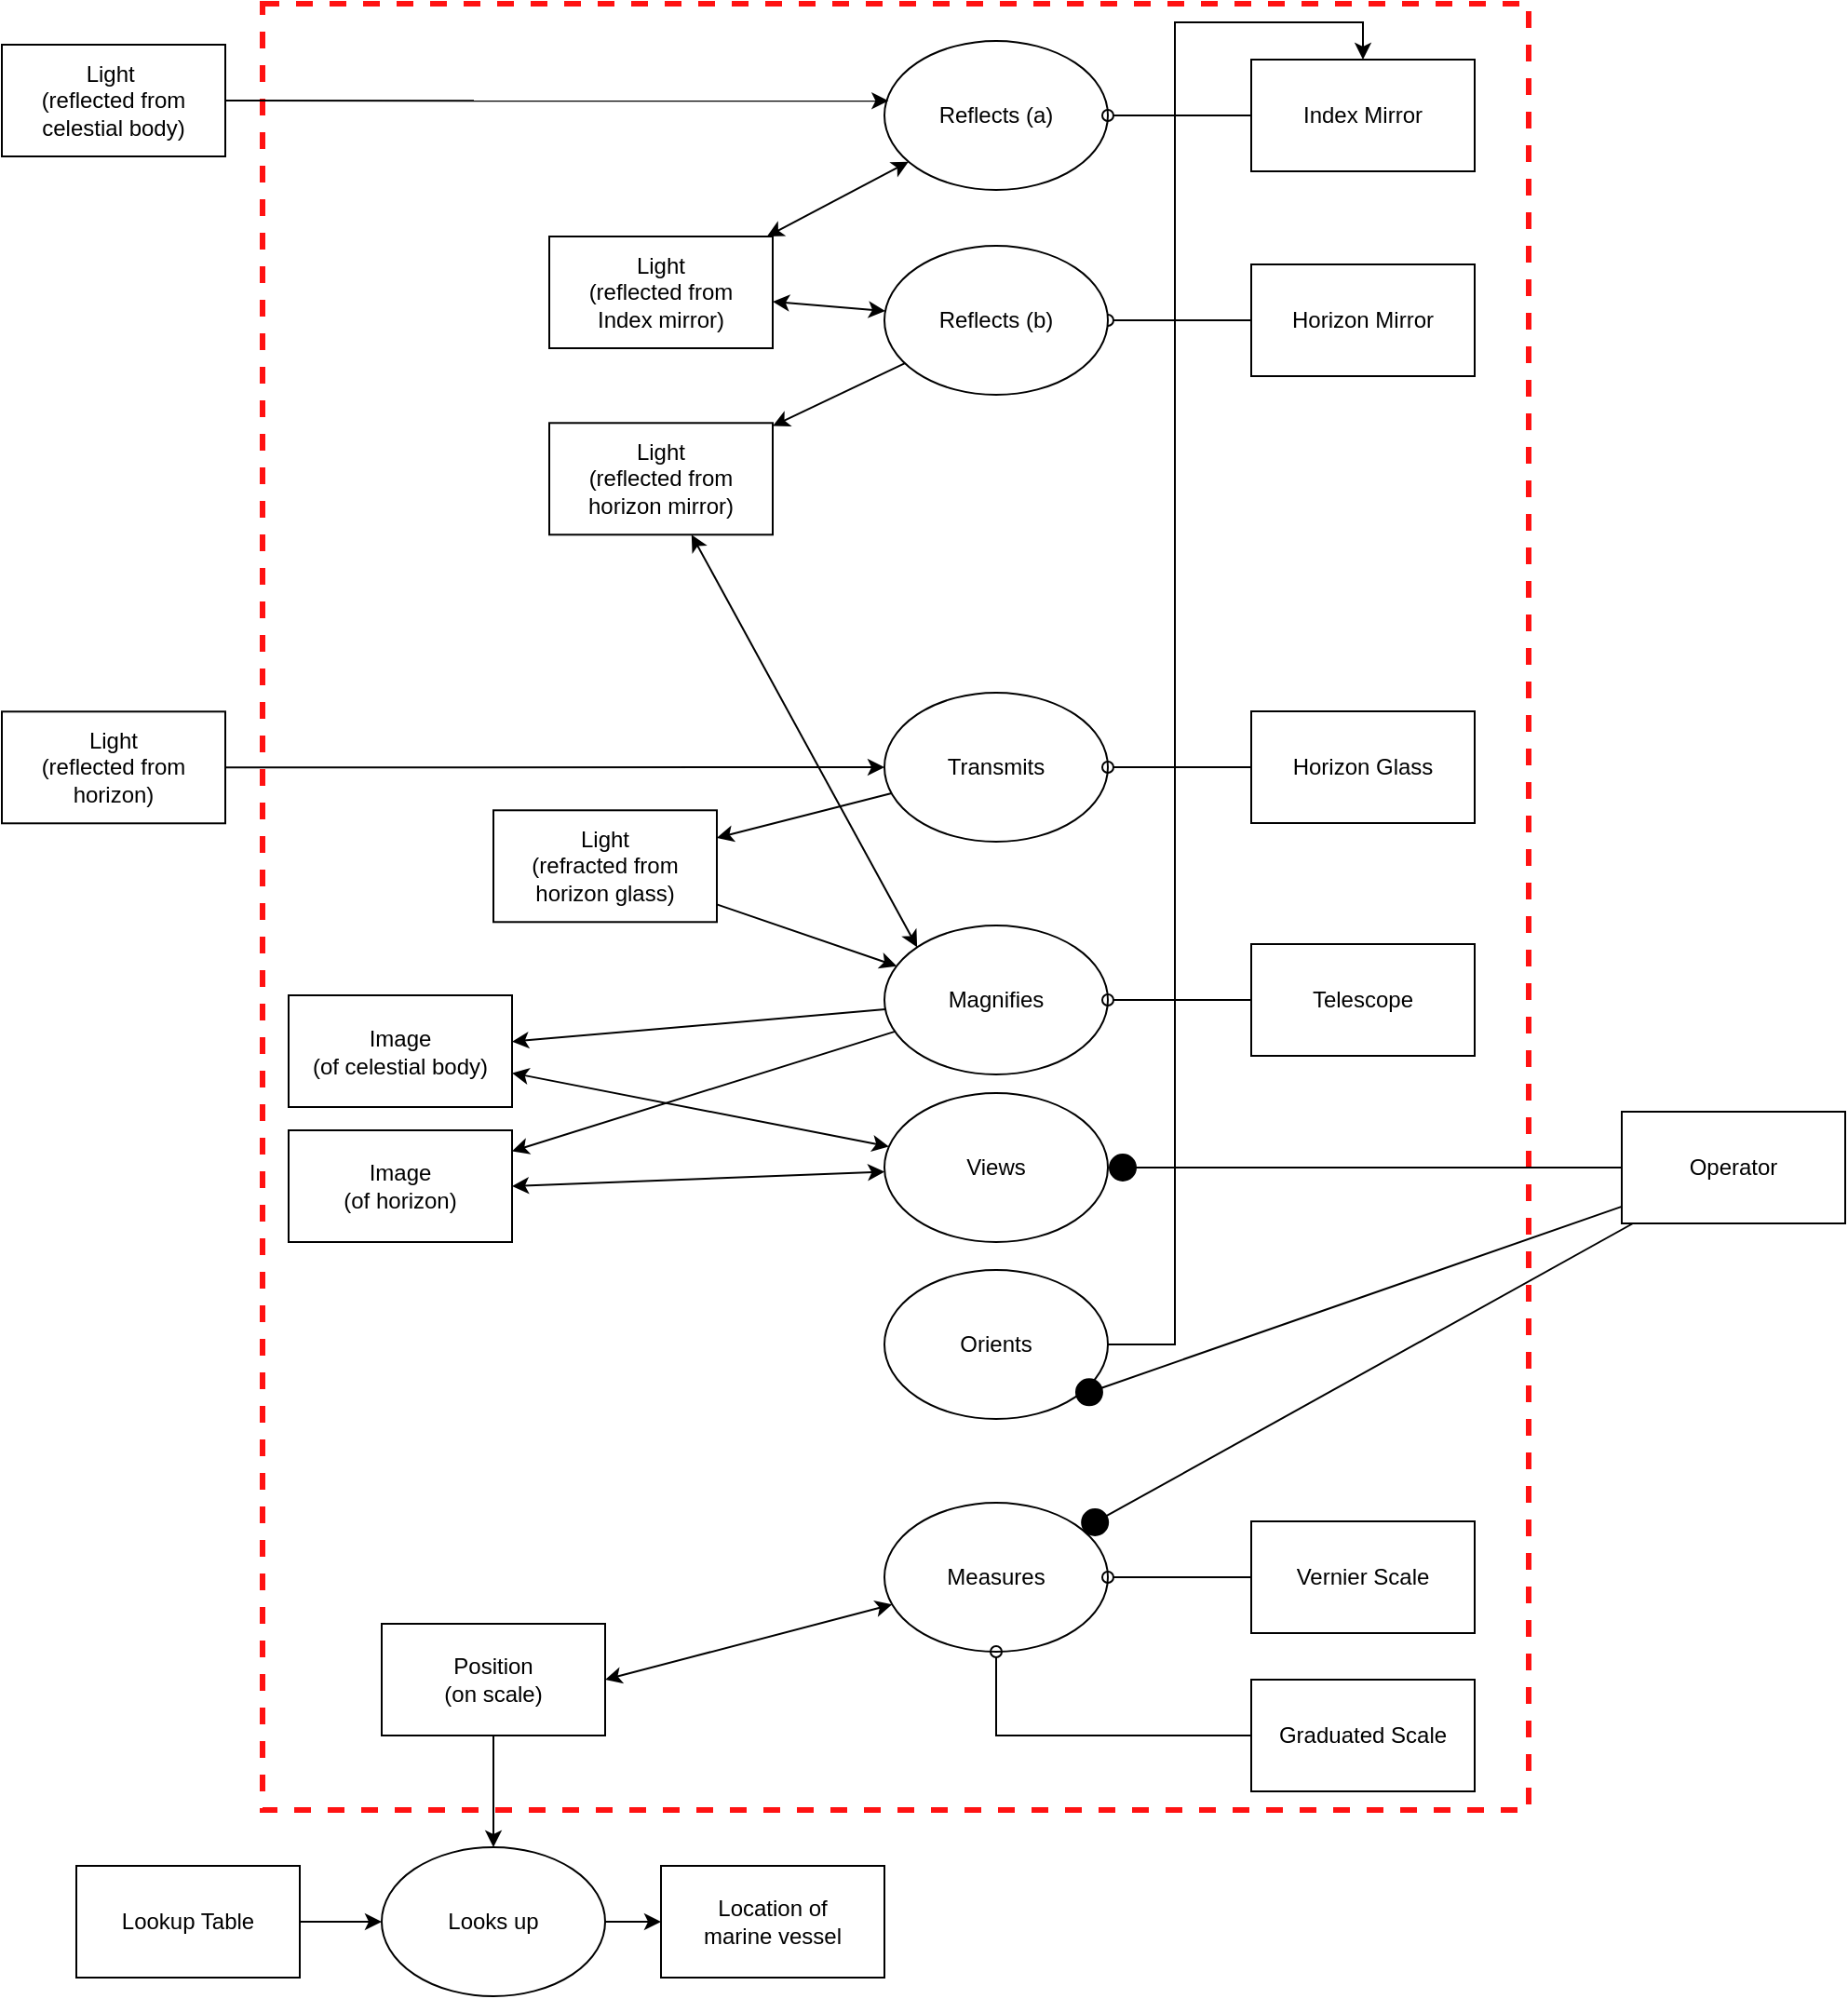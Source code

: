 <mxfile version="12.0.0" type="github" pages="2"><diagram id="smgWn6rmeeflWZx0QHF_" name="Page-1"><mxGraphModel dx="4228" dy="2012" grid="1" gridSize="10" guides="1" tooltips="1" connect="1" arrows="1" fold="1" page="1" pageScale="1" pageWidth="850" pageHeight="1100" math="0" shadow="0"><root><mxCell id="0"/><mxCell id="1" parent="0"/><mxCell id="8wjV7H1LbsSLEWSnKGji-1" value="" style="rounded=0;whiteSpace=wrap;html=1;fillColor=none;dashed=1;strokeColor=#FF1212;strokeWidth=3;" vertex="1" parent="1"><mxGeometry x="-2401" y="-1080" width="680" height="970" as="geometry"/></mxCell><mxCell id="8wjV7H1LbsSLEWSnKGji-6" value="Index Mirror" style="rounded=0;whiteSpace=wrap;html=1;" vertex="1" parent="1"><mxGeometry x="-1870" y="-1050" width="120" height="60" as="geometry"/></mxCell><mxCell id="hwcGrxxpuvptgod39aew-1" style="rounded=0;orthogonalLoop=1;jettySize=auto;html=1;startArrow=none;startFill=0;endArrow=circle;endFill=1;" edge="1" parent="1" source="8wjV7H1LbsSLEWSnKGji-7" target="8wjV7H1LbsSLEWSnKGji-27"><mxGeometry relative="1" as="geometry"/></mxCell><mxCell id="8wjV7H1LbsSLEWSnKGji-7" value="Operator" style="rounded=0;whiteSpace=wrap;html=1;" vertex="1" parent="1"><mxGeometry x="-1671" y="-485" width="120" height="60" as="geometry"/></mxCell><mxCell id="8wjV7H1LbsSLEWSnKGji-8" value="Horizon Mirror" style="rounded=0;whiteSpace=wrap;html=1;" vertex="1" parent="1"><mxGeometry x="-1870" y="-940" width="120" height="60" as="geometry"/></mxCell><mxCell id="8wjV7H1LbsSLEWSnKGji-10" value="Horizon Glass" style="rounded=0;whiteSpace=wrap;html=1;" vertex="1" parent="1"><mxGeometry x="-1870" y="-700" width="120" height="60" as="geometry"/></mxCell><mxCell id="8wjV7H1LbsSLEWSnKGji-13" value="Telescope" style="rounded=0;whiteSpace=wrap;html=1;" vertex="1" parent="1"><mxGeometry x="-1870" y="-575" width="120" height="60" as="geometry"/></mxCell><mxCell id="8wjV7H1LbsSLEWSnKGji-15" value="Graduated Scale" style="rounded=0;whiteSpace=wrap;html=1;" vertex="1" parent="1"><mxGeometry x="-1870" y="-180" width="120" height="60" as="geometry"/></mxCell><mxCell id="8wjV7H1LbsSLEWSnKGji-16" value="Vernier Scale" style="rounded=0;whiteSpace=wrap;html=1;" vertex="1" parent="1"><mxGeometry x="-1870" y="-265" width="120" height="60" as="geometry"/></mxCell><mxCell id="8wjV7H1LbsSLEWSnKGji-17" style="edgeStyle=none;rounded=0;orthogonalLoop=1;jettySize=auto;html=1;startArrow=classic;startFill=1;endArrow=classic;endFill=1;" edge="1" parent="1" source="8wjV7H1LbsSLEWSnKGji-18" target="8wjV7H1LbsSLEWSnKGji-38"><mxGeometry relative="1" as="geometry"/></mxCell><mxCell id="8wjV7H1LbsSLEWSnKGji-18" value="Reflects (a)" style="ellipse;whiteSpace=wrap;html=1;" vertex="1" parent="1"><mxGeometry x="-2067" y="-1060" width="120" height="80" as="geometry"/></mxCell><mxCell id="8wjV7H1LbsSLEWSnKGji-19" style="edgeStyle=orthogonalEdgeStyle;rounded=0;orthogonalLoop=1;jettySize=auto;html=1;startArrow=none;startFill=0;endArrow=classic;endFill=1;entryX=0.5;entryY=0;entryDx=0;entryDy=0;" edge="1" parent="1" source="hwcGrxxpuvptgod39aew-2" target="8wjV7H1LbsSLEWSnKGji-6"><mxGeometry relative="1" as="geometry"><mxPoint x="-2127" y="-405.0" as="targetPoint"/><Array as="points"><mxPoint x="-1911" y="-360"/><mxPoint x="-1911" y="-1070"/><mxPoint x="-1810" y="-1070"/></Array></mxGeometry></mxCell><mxCell id="8wjV7H1LbsSLEWSnKGji-20" value="Views" style="ellipse;whiteSpace=wrap;html=1;" vertex="1" parent="1"><mxGeometry x="-2067" y="-495" width="120" height="80" as="geometry"/></mxCell><mxCell id="8wjV7H1LbsSLEWSnKGji-21" style="edgeStyle=none;rounded=0;orthogonalLoop=1;jettySize=auto;html=1;startArrow=none;startFill=0;endArrow=classic;endFill=1;" edge="1" parent="1" source="8wjV7H1LbsSLEWSnKGji-22" target="8wjV7H1LbsSLEWSnKGji-42"><mxGeometry relative="1" as="geometry"/></mxCell><mxCell id="8wjV7H1LbsSLEWSnKGji-22" value="Transmits" style="ellipse;whiteSpace=wrap;html=1;" vertex="1" parent="1"><mxGeometry x="-2067" y="-710" width="120" height="80" as="geometry"/></mxCell><mxCell id="8wjV7H1LbsSLEWSnKGji-23" style="edgeStyle=none;rounded=0;orthogonalLoop=1;jettySize=auto;html=1;startArrow=none;startFill=0;endArrow=classic;endFill=1;" edge="1" parent="1" source="8wjV7H1LbsSLEWSnKGji-25" target="8wjV7H1LbsSLEWSnKGji-56"><mxGeometry relative="1" as="geometry"/></mxCell><mxCell id="8wjV7H1LbsSLEWSnKGji-24" style="edgeStyle=none;rounded=0;orthogonalLoop=1;jettySize=auto;html=1;startArrow=none;startFill=0;endArrow=classic;endFill=1;" edge="1" parent="1" source="8wjV7H1LbsSLEWSnKGji-25" target="8wjV7H1LbsSLEWSnKGji-58"><mxGeometry relative="1" as="geometry"/></mxCell><mxCell id="8wjV7H1LbsSLEWSnKGji-25" value="Magnifies" style="ellipse;whiteSpace=wrap;html=1;" vertex="1" parent="1"><mxGeometry x="-2067" y="-585" width="120" height="80" as="geometry"/></mxCell><mxCell id="8wjV7H1LbsSLEWSnKGji-26" style="edgeStyle=none;rounded=0;orthogonalLoop=1;jettySize=auto;html=1;entryX=1;entryY=0.5;entryDx=0;entryDy=0;startArrow=classic;startFill=1;endArrow=classic;endFill=1;" edge="1" parent="1" source="8wjV7H1LbsSLEWSnKGji-27" target="8wjV7H1LbsSLEWSnKGji-52"><mxGeometry relative="1" as="geometry"/></mxCell><mxCell id="8wjV7H1LbsSLEWSnKGji-27" value="Measures" style="ellipse;whiteSpace=wrap;html=1;" vertex="1" parent="1"><mxGeometry x="-2067" y="-275" width="120" height="80" as="geometry"/></mxCell><mxCell id="8wjV7H1LbsSLEWSnKGji-28" style="edgeStyle=orthogonalEdgeStyle;rounded=0;orthogonalLoop=1;jettySize=auto;html=1;endArrow=oval;endFill=0;startArrow=none;startFill=0;" edge="1" parent="1" source="8wjV7H1LbsSLEWSnKGji-6" target="8wjV7H1LbsSLEWSnKGji-18"><mxGeometry relative="1" as="geometry"/></mxCell><mxCell id="8wjV7H1LbsSLEWSnKGji-29" style="edgeStyle=orthogonalEdgeStyle;rounded=0;orthogonalLoop=1;jettySize=auto;html=1;startArrow=none;startFill=0;endArrow=circle;endFill=1;" edge="1" parent="1" source="8wjV7H1LbsSLEWSnKGji-7" target="8wjV7H1LbsSLEWSnKGji-20"><mxGeometry relative="1" as="geometry"><Array as="points"><mxPoint x="-1771" y="-455"/><mxPoint x="-1771" y="-455"/></Array></mxGeometry></mxCell><mxCell id="8wjV7H1LbsSLEWSnKGji-30" style="edgeStyle=orthogonalEdgeStyle;rounded=0;orthogonalLoop=1;jettySize=auto;html=1;startArrow=none;startFill=0;endArrow=oval;endFill=0;" edge="1" parent="1" source="8wjV7H1LbsSLEWSnKGji-8" target="8wjV7H1LbsSLEWSnKGji-46"><mxGeometry relative="1" as="geometry"/></mxCell><mxCell id="8wjV7H1LbsSLEWSnKGji-31" style="edgeStyle=orthogonalEdgeStyle;rounded=0;orthogonalLoop=1;jettySize=auto;html=1;startArrow=none;startFill=0;endArrow=oval;endFill=0;" edge="1" parent="1" source="8wjV7H1LbsSLEWSnKGji-10" target="8wjV7H1LbsSLEWSnKGji-22"><mxGeometry relative="1" as="geometry"/></mxCell><mxCell id="8wjV7H1LbsSLEWSnKGji-32" style="edgeStyle=orthogonalEdgeStyle;rounded=0;orthogonalLoop=1;jettySize=auto;html=1;startArrow=none;startFill=0;endArrow=oval;endFill=0;" edge="1" parent="1" source="8wjV7H1LbsSLEWSnKGji-13" target="8wjV7H1LbsSLEWSnKGji-25"><mxGeometry relative="1" as="geometry"/></mxCell><mxCell id="8wjV7H1LbsSLEWSnKGji-33" style="edgeStyle=orthogonalEdgeStyle;rounded=0;orthogonalLoop=1;jettySize=auto;html=1;startArrow=none;startFill=0;endArrow=oval;endFill=0;" edge="1" parent="1" source="8wjV7H1LbsSLEWSnKGji-15" target="8wjV7H1LbsSLEWSnKGji-27"><mxGeometry relative="1" as="geometry"/></mxCell><mxCell id="8wjV7H1LbsSLEWSnKGji-34" style="edgeStyle=orthogonalEdgeStyle;rounded=0;orthogonalLoop=1;jettySize=auto;html=1;startArrow=none;startFill=0;endArrow=oval;endFill=0;" edge="1" parent="1" source="8wjV7H1LbsSLEWSnKGji-16" target="8wjV7H1LbsSLEWSnKGji-27"><mxGeometry relative="1" as="geometry"/></mxCell><mxCell id="8wjV7H1LbsSLEWSnKGji-35" style="rounded=0;orthogonalLoop=1;jettySize=auto;html=1;entryX=0.018;entryY=0.402;entryDx=0;entryDy=0;entryPerimeter=0;startArrow=none;startFill=0;endArrow=classic;endFill=1;" edge="1" parent="1" source="8wjV7H1LbsSLEWSnKGji-36" target="8wjV7H1LbsSLEWSnKGji-18"><mxGeometry relative="1" as="geometry"/></mxCell><mxCell id="8wjV7H1LbsSLEWSnKGji-36" value="Light&amp;nbsp;&lt;br&gt;(reflected from&lt;br&gt;celestial body)" style="rounded=0;whiteSpace=wrap;html=1;" vertex="1" parent="1"><mxGeometry x="-2541" y="-1058" width="120" height="60" as="geometry"/></mxCell><mxCell id="8wjV7H1LbsSLEWSnKGji-37" style="edgeStyle=none;rounded=0;orthogonalLoop=1;jettySize=auto;html=1;startArrow=classic;startFill=1;endArrow=classic;endFill=1;" edge="1" parent="1" source="8wjV7H1LbsSLEWSnKGji-38" target="8wjV7H1LbsSLEWSnKGji-46"><mxGeometry relative="1" as="geometry"/></mxCell><mxCell id="8wjV7H1LbsSLEWSnKGji-38" value="Light&lt;br&gt;(reflected from &lt;br&gt;Index mirror)" style="rounded=0;whiteSpace=wrap;html=1;" vertex="1" parent="1"><mxGeometry x="-2247" y="-955" width="120" height="60" as="geometry"/></mxCell><mxCell id="8wjV7H1LbsSLEWSnKGji-39" style="edgeStyle=none;rounded=0;orthogonalLoop=1;jettySize=auto;html=1;entryX=0;entryY=0.5;entryDx=0;entryDy=0;startArrow=none;startFill=0;endArrow=classic;endFill=1;" edge="1" parent="1" source="8wjV7H1LbsSLEWSnKGji-40" target="8wjV7H1LbsSLEWSnKGji-22"><mxGeometry relative="1" as="geometry"/></mxCell><mxCell id="8wjV7H1LbsSLEWSnKGji-40" value="Light&lt;br&gt;(reflected from &lt;br&gt;horizon)" style="rounded=0;whiteSpace=wrap;html=1;" vertex="1" parent="1"><mxGeometry x="-2541" y="-699.857" width="120" height="60" as="geometry"/></mxCell><mxCell id="8wjV7H1LbsSLEWSnKGji-41" style="rounded=0;orthogonalLoop=1;jettySize=auto;html=1;startArrow=none;startFill=0;endArrow=classic;endFill=1;" edge="1" parent="1" source="8wjV7H1LbsSLEWSnKGji-42" target="8wjV7H1LbsSLEWSnKGji-25"><mxGeometry relative="1" as="geometry"/></mxCell><mxCell id="8wjV7H1LbsSLEWSnKGji-42" value="Light&lt;br&gt;(refracted from &lt;br&gt;horizon glass)" style="rounded=0;whiteSpace=wrap;html=1;" vertex="1" parent="1"><mxGeometry x="-2277" y="-646.857" width="120" height="60" as="geometry"/></mxCell><mxCell id="8wjV7H1LbsSLEWSnKGji-43" style="edgeStyle=none;rounded=0;orthogonalLoop=1;jettySize=auto;html=1;startArrow=classic;startFill=1;endArrow=classic;endFill=1;entryX=0;entryY=0;entryDx=0;entryDy=0;" edge="1" parent="1" source="8wjV7H1LbsSLEWSnKGji-44" target="8wjV7H1LbsSLEWSnKGji-25"><mxGeometry relative="1" as="geometry"/></mxCell><mxCell id="8wjV7H1LbsSLEWSnKGji-44" value="Light&lt;br&gt;(reflected from &lt;br&gt;horizon mirror)" style="rounded=0;whiteSpace=wrap;html=1;" vertex="1" parent="1"><mxGeometry x="-2247" y="-854.857" width="120" height="60" as="geometry"/></mxCell><mxCell id="8wjV7H1LbsSLEWSnKGji-45" style="edgeStyle=none;rounded=0;orthogonalLoop=1;jettySize=auto;html=1;startArrow=none;startFill=0;endArrow=classic;endFill=1;" edge="1" parent="1" source="8wjV7H1LbsSLEWSnKGji-46" target="8wjV7H1LbsSLEWSnKGji-44"><mxGeometry relative="1" as="geometry"/></mxCell><mxCell id="8wjV7H1LbsSLEWSnKGji-46" value="Reflects (b)" style="ellipse;whiteSpace=wrap;html=1;" vertex="1" parent="1"><mxGeometry x="-2067" y="-950" width="120" height="80" as="geometry"/></mxCell><mxCell id="8wjV7H1LbsSLEWSnKGji-51" style="edgeStyle=none;rounded=0;orthogonalLoop=1;jettySize=auto;html=1;entryX=0.5;entryY=0;entryDx=0;entryDy=0;startArrow=none;startFill=0;endArrow=classic;endFill=1;" edge="1" parent="1" source="8wjV7H1LbsSLEWSnKGji-52" target="8wjV7H1LbsSLEWSnKGji-60"><mxGeometry relative="1" as="geometry"/></mxCell><mxCell id="8wjV7H1LbsSLEWSnKGji-52" value="Position&lt;br&gt;(on scale)" style="rounded=0;whiteSpace=wrap;html=1;" vertex="1" parent="1"><mxGeometry x="-2337" y="-210" width="120" height="60" as="geometry"/></mxCell><mxCell id="8wjV7H1LbsSLEWSnKGji-55" style="edgeStyle=none;rounded=0;orthogonalLoop=1;jettySize=auto;html=1;startArrow=classic;startFill=1;endArrow=classic;endFill=1;" edge="1" parent="1" source="8wjV7H1LbsSLEWSnKGji-56" target="8wjV7H1LbsSLEWSnKGji-20"><mxGeometry relative="1" as="geometry"/></mxCell><mxCell id="8wjV7H1LbsSLEWSnKGji-56" value="Image&lt;br&gt;(of celestial body)" style="rounded=0;whiteSpace=wrap;html=1;" vertex="1" parent="1"><mxGeometry x="-2387" y="-547.5" width="120" height="60" as="geometry"/></mxCell><mxCell id="8wjV7H1LbsSLEWSnKGji-57" style="edgeStyle=none;rounded=0;orthogonalLoop=1;jettySize=auto;html=1;startArrow=classic;startFill=1;endArrow=classic;endFill=1;exitX=1;exitY=0.5;exitDx=0;exitDy=0;" edge="1" parent="1" source="8wjV7H1LbsSLEWSnKGji-58" target="8wjV7H1LbsSLEWSnKGji-20"><mxGeometry relative="1" as="geometry"><mxPoint x="-2127" y="-291.833" as="sourcePoint"/><mxPoint x="-2066.184" y="-285.076" as="targetPoint"/></mxGeometry></mxCell><mxCell id="8wjV7H1LbsSLEWSnKGji-58" value="Image&lt;br&gt;(of horizon)" style="rounded=0;whiteSpace=wrap;html=1;" vertex="1" parent="1"><mxGeometry x="-2387" y="-475" width="120" height="60" as="geometry"/></mxCell><mxCell id="8wjV7H1LbsSLEWSnKGji-59" style="edgeStyle=none;rounded=0;orthogonalLoop=1;jettySize=auto;html=1;startArrow=none;startFill=0;endArrow=classic;endFill=1;" edge="1" parent="1" source="8wjV7H1LbsSLEWSnKGji-60" target="8wjV7H1LbsSLEWSnKGji-63"><mxGeometry relative="1" as="geometry"/></mxCell><mxCell id="8wjV7H1LbsSLEWSnKGji-60" value="Looks up" style="ellipse;whiteSpace=wrap;html=1;strokeColor=#000000;strokeWidth=1;fillColor=#ffffff;" vertex="1" parent="1"><mxGeometry x="-2337" y="-90" width="120" height="80" as="geometry"/></mxCell><mxCell id="8wjV7H1LbsSLEWSnKGji-61" style="edgeStyle=none;rounded=0;orthogonalLoop=1;jettySize=auto;html=1;startArrow=none;startFill=0;endArrow=classic;endFill=1;" edge="1" parent="1" source="8wjV7H1LbsSLEWSnKGji-62" target="8wjV7H1LbsSLEWSnKGji-60"><mxGeometry relative="1" as="geometry"/></mxCell><mxCell id="8wjV7H1LbsSLEWSnKGji-62" value="Lookup Table" style="rounded=0;whiteSpace=wrap;html=1;strokeColor=#000000;strokeWidth=1;fillColor=#ffffff;" vertex="1" parent="1"><mxGeometry x="-2501" y="-80" width="120" height="60" as="geometry"/></mxCell><mxCell id="8wjV7H1LbsSLEWSnKGji-63" value="Location of &lt;br&gt;marine vessel" style="rounded=0;whiteSpace=wrap;html=1;strokeColor=#000000;strokeWidth=1;fillColor=#ffffff;" vertex="1" parent="1"><mxGeometry x="-2187" y="-80" width="120" height="60" as="geometry"/></mxCell><mxCell id="hwcGrxxpuvptgod39aew-2" value="Orients" style="ellipse;whiteSpace=wrap;html=1;" vertex="1" parent="1"><mxGeometry x="-2067" y="-400" width="120" height="80" as="geometry"/></mxCell><mxCell id="hwcGrxxpuvptgod39aew-3" style="edgeStyle=none;rounded=0;orthogonalLoop=1;jettySize=auto;html=1;entryX=1;entryY=1;entryDx=0;entryDy=0;startArrow=none;startFill=0;endArrow=circle;endFill=1;" edge="1" parent="1" source="8wjV7H1LbsSLEWSnKGji-7" target="hwcGrxxpuvptgod39aew-2"><mxGeometry relative="1" as="geometry"/></mxCell></root></mxGraphModel></diagram><diagram id="mwtdImCW4xtYc3LGXxuJ" name="Page-2"><mxGraphModel dx="3496" dy="1695" grid="1" gridSize="10" guides="1" tooltips="1" connect="1" arrows="1" fold="1" page="1" pageScale="1" pageWidth="850" pageHeight="1100" math="0" shadow="0"><root><mxCell id="EMw-o2rq4Q92PyqNaGwX-0"/><mxCell id="EMw-o2rq4Q92PyqNaGwX-1" parent="EMw-o2rq4Q92PyqNaGwX-0"/><mxCell id="EMw-o2rq4Q92PyqNaGwX-2" value="" style="rounded=0;whiteSpace=wrap;html=1;fillColor=none;dashed=1;strokeColor=#FF1212;strokeWidth=3;" vertex="1" parent="EMw-o2rq4Q92PyqNaGwX-1"><mxGeometry x="-1950" y="-797" width="1181" height="1060" as="geometry"/></mxCell><mxCell id="EMw-o2rq4Q92PyqNaGwX-3" value="At free end" style="edgeStyle=orthogonalEdgeStyle;rounded=0;orthogonalLoop=1;jettySize=auto;html=1;entryX=1;entryY=0.5;entryDx=0;entryDy=0;startArrow=classic;startFill=1;endArrow=classic;endFill=1;fillColor=#dae8fc;strokeColor=#6c8ebf;" edge="1" parent="EMw-o2rq4Q92PyqNaGwX-1" source="EMw-o2rq4Q92PyqNaGwX-17" target="EMw-o2rq4Q92PyqNaGwX-8"><mxGeometry relative="1" as="geometry"><Array as="points"><mxPoint x="-1026" y="-122"/><mxPoint x="-1026" y="-483"/></Array></mxGeometry></mxCell><mxCell id="EMw-o2rq4Q92PyqNaGwX-4" value="Next to free end" style="edgeStyle=orthogonalEdgeStyle;rounded=0;orthogonalLoop=1;jettySize=auto;html=1;entryX=0.5;entryY=0;entryDx=0;entryDy=0;startArrow=block;startFill=1;endArrow=none;endFill=0;exitX=1;exitY=0.5;exitDx=0;exitDy=0;fillColor=#dae8fc;strokeColor=#6c8ebf;" edge="1" parent="EMw-o2rq4Q92PyqNaGwX-1" source="EMw-o2rq4Q92PyqNaGwX-8" target="EMw-o2rq4Q92PyqNaGwX-16"><mxGeometry relative="1" as="geometry"><Array as="points"><mxPoint x="-976" y="-483"/><mxPoint x="-976" y="53"/><mxPoint x="-1206" y="53"/></Array></mxGeometry></mxCell><mxCell id="EMw-o2rq4Q92PyqNaGwX-5" value="Connects to" style="edgeStyle=orthogonalEdgeStyle;rounded=0;orthogonalLoop=1;jettySize=auto;html=1;startArrow=classic;startFill=1;endArrow=classic;endFill=1;exitX=1;exitY=0.5;exitDx=0;exitDy=0;fillColor=#dae8fc;strokeColor=#6c8ebf;" edge="1" parent="EMw-o2rq4Q92PyqNaGwX-1" source="EMw-o2rq4Q92PyqNaGwX-8" target="EMw-o2rq4Q92PyqNaGwX-7"><mxGeometry relative="1" as="geometry"><Array as="points"><mxPoint x="-936" y="-483"/><mxPoint x="-936" y="-717"/></Array></mxGeometry></mxCell><mxCell id="EMw-o2rq4Q92PyqNaGwX-6" value="Connects to" style="edgeStyle=orthogonalEdgeStyle;rounded=0;orthogonalLoop=1;jettySize=auto;html=1;startArrow=classic;startFill=1;endArrow=classic;endFill=1;exitX=1;exitY=0.5;exitDx=0;exitDy=0;fillColor=#dae8fc;strokeColor=#6c8ebf;" edge="1" parent="EMw-o2rq4Q92PyqNaGwX-1" source="EMw-o2rq4Q92PyqNaGwX-8" target="EMw-o2rq4Q92PyqNaGwX-17"><mxGeometry relative="1" as="geometry"><Array as="points"><mxPoint x="-1116" y="-483"/><mxPoint x="-1116" y="-482"/><mxPoint x="-936" y="-482"/><mxPoint x="-936" y="-122"/></Array></mxGeometry></mxCell><mxCell id="EMw-o2rq4Q92PyqNaGwX-7" value="Index Mirror" style="rounded=0;whiteSpace=wrap;html=1;" vertex="1" parent="EMw-o2rq4Q92PyqNaGwX-1"><mxGeometry x="-1266" y="-747" width="120" height="60" as="geometry"/></mxCell><mxCell id="EMw-o2rq4Q92PyqNaGwX-8" value="Arm" style="rounded=0;whiteSpace=wrap;html=1;" vertex="1" parent="EMw-o2rq4Q92PyqNaGwX-1"><mxGeometry x="-1266" y="-513" width="120" height="60" as="geometry"/></mxCell><mxCell id="EMw-o2rq4Q92PyqNaGwX-9" value="Horizon Mirror" style="rounded=0;whiteSpace=wrap;html=1;" vertex="1" parent="EMw-o2rq4Q92PyqNaGwX-1"><mxGeometry x="-1266" y="-637" width="120" height="60" as="geometry"/></mxCell><mxCell id="EMw-o2rq4Q92PyqNaGwX-10" value="Connects to" style="edgeStyle=orthogonalEdgeStyle;rounded=0;orthogonalLoop=1;jettySize=auto;html=1;entryX=1;entryY=0.5;entryDx=0;entryDy=0;startArrow=classic;startFill=1;endArrow=classic;endFill=1;exitX=1;exitY=0.5;exitDx=0;exitDy=0;" edge="1" parent="EMw-o2rq4Q92PyqNaGwX-1" source="EMw-o2rq4Q92PyqNaGwX-11" target="EMw-o2rq4Q92PyqNaGwX-9"><mxGeometry x="0.357" relative="1" as="geometry"><Array as="points"><mxPoint x="-1056" y="-367"/><mxPoint x="-1056" y="-607"/></Array><mxPoint as="offset"/></mxGeometry></mxCell><mxCell id="EMw-o2rq4Q92PyqNaGwX-11" value="Horizon Glass" style="rounded=0;whiteSpace=wrap;html=1;" vertex="1" parent="EMw-o2rq4Q92PyqNaGwX-1"><mxGeometry x="-1266" y="-397" width="120" height="60" as="geometry"/></mxCell><mxCell id="EMw-o2rq4Q92PyqNaGwX-12" value="Aligned with" style="edgeStyle=orthogonalEdgeStyle;rounded=0;orthogonalLoop=1;jettySize=auto;html=1;entryX=1;entryY=0.5;entryDx=0;entryDy=0;startArrow=classic;startFill=1;endArrow=classic;endFill=1;exitX=1;exitY=0.5;exitDx=0;exitDy=0;fillColor=#f8cecc;strokeColor=#b85450;" edge="1" parent="EMw-o2rq4Q92PyqNaGwX-1" source="EMw-o2rq4Q92PyqNaGwX-14" target="EMw-o2rq4Q92PyqNaGwX-11"><mxGeometry x="0.556" y="-65" relative="1" as="geometry"><Array as="points"><mxPoint x="-1096" y="-242"/><mxPoint x="-1096" y="-367"/></Array><mxPoint as="offset"/></mxGeometry></mxCell><mxCell id="EMw-o2rq4Q92PyqNaGwX-13" value="" style="edgeStyle=orthogonalEdgeStyle;rounded=0;orthogonalLoop=1;jettySize=auto;html=1;entryX=1;entryY=0.5;entryDx=0;entryDy=0;startArrow=none;startFill=0;endArrow=classic;endFill=1;fillColor=#f8cecc;strokeColor=#b85450;" edge="1" parent="EMw-o2rq4Q92PyqNaGwX-1" source="EMw-o2rq4Q92PyqNaGwX-14" target="EMw-o2rq4Q92PyqNaGwX-9"><mxGeometry relative="1" as="geometry"><Array as="points"><mxPoint x="-1096" y="-242"/><mxPoint x="-1096" y="-607"/></Array></mxGeometry></mxCell><mxCell id="EMw-o2rq4Q92PyqNaGwX-14" value="Telescope" style="rounded=0;whiteSpace=wrap;html=1;" vertex="1" parent="EMw-o2rq4Q92PyqNaGwX-1"><mxGeometry x="-1266" y="-272" width="120" height="60" as="geometry"/></mxCell><mxCell id="EMw-o2rq4Q92PyqNaGwX-15" value="Near" style="edgeStyle=orthogonalEdgeStyle;rounded=0;orthogonalLoop=1;jettySize=auto;html=1;entryX=1;entryY=0.5;entryDx=0;entryDy=0;startArrow=block;startFill=1;endArrow=classic;endFill=1;exitX=1;exitY=0.5;exitDx=0;exitDy=0;" edge="1" parent="EMw-o2rq4Q92PyqNaGwX-1" source="EMw-o2rq4Q92PyqNaGwX-16" target="EMw-o2rq4Q92PyqNaGwX-17"><mxGeometry x="0.086" relative="1" as="geometry"><Array as="points"><mxPoint x="-1076" y="103"/><mxPoint x="-1076" y="-17"/></Array><mxPoint as="offset"/></mxGeometry></mxCell><mxCell id="EMw-o2rq4Q92PyqNaGwX-16" value="Graduated Scale" style="rounded=0;whiteSpace=wrap;html=1;" vertex="1" parent="EMw-o2rq4Q92PyqNaGwX-1"><mxGeometry x="-1266" y="73" width="120" height="60" as="geometry"/></mxCell><mxCell id="EMw-o2rq4Q92PyqNaGwX-17" value="Vernier Scale" style="rounded=0;whiteSpace=wrap;html=1;" vertex="1" parent="EMw-o2rq4Q92PyqNaGwX-1"><mxGeometry x="-1266" y="-47" width="120" height="60" as="geometry"/></mxCell><mxCell id="EMw-o2rq4Q92PyqNaGwX-18" style="edgeStyle=none;rounded=0;orthogonalLoop=1;jettySize=auto;html=1;startArrow=none;startFill=0;endArrow=classic;endFill=1;" edge="1" parent="EMw-o2rq4Q92PyqNaGwX-1" source="EMw-o2rq4Q92PyqNaGwX-19" target="EMw-o2rq4Q92PyqNaGwX-39"><mxGeometry relative="1" as="geometry"/></mxCell><mxCell id="EMw-o2rq4Q92PyqNaGwX-19" value="Reflects (a)" style="ellipse;whiteSpace=wrap;html=1;" vertex="1" parent="EMw-o2rq4Q92PyqNaGwX-1"><mxGeometry x="-1586" y="-757" width="120" height="80" as="geometry"/></mxCell><mxCell id="EMw-o2rq4Q92PyqNaGwX-20" style="edgeStyle=none;rounded=0;orthogonalLoop=1;jettySize=auto;html=1;startArrow=none;startFill=0;endArrow=classic;endFill=1;" edge="1" parent="EMw-o2rq4Q92PyqNaGwX-1" source="EMw-o2rq4Q92PyqNaGwX-21" target="EMw-o2rq4Q92PyqNaGwX-50"><mxGeometry relative="1" as="geometry"/></mxCell><mxCell id="EMw-o2rq4Q92PyqNaGwX-21" value="Changes" style="ellipse;whiteSpace=wrap;html=1;" vertex="1" parent="EMw-o2rq4Q92PyqNaGwX-1"><mxGeometry x="-1586" y="-192" width="120" height="80" as="geometry"/></mxCell><mxCell id="EMw-o2rq4Q92PyqNaGwX-22" style="edgeStyle=none;rounded=0;orthogonalLoop=1;jettySize=auto;html=1;startArrow=none;startFill=0;endArrow=classic;endFill=1;" edge="1" parent="EMw-o2rq4Q92PyqNaGwX-1" source="EMw-o2rq4Q92PyqNaGwX-23" target="EMw-o2rq4Q92PyqNaGwX-43"><mxGeometry relative="1" as="geometry"/></mxCell><mxCell id="EMw-o2rq4Q92PyqNaGwX-23" value="Transmits" style="ellipse;whiteSpace=wrap;html=1;" vertex="1" parent="EMw-o2rq4Q92PyqNaGwX-1"><mxGeometry x="-1586" y="-407" width="120" height="80" as="geometry"/></mxCell><mxCell id="EMw-o2rq4Q92PyqNaGwX-24" style="edgeStyle=none;rounded=0;orthogonalLoop=1;jettySize=auto;html=1;startArrow=none;startFill=0;endArrow=classic;endFill=1;" edge="1" parent="EMw-o2rq4Q92PyqNaGwX-1" source="EMw-o2rq4Q92PyqNaGwX-26" target="EMw-o2rq4Q92PyqNaGwX-57"><mxGeometry relative="1" as="geometry"/></mxCell><mxCell id="EMw-o2rq4Q92PyqNaGwX-25" style="edgeStyle=none;rounded=0;orthogonalLoop=1;jettySize=auto;html=1;startArrow=none;startFill=0;endArrow=classic;endFill=1;" edge="1" parent="EMw-o2rq4Q92PyqNaGwX-1" source="EMw-o2rq4Q92PyqNaGwX-26" target="EMw-o2rq4Q92PyqNaGwX-59"><mxGeometry relative="1" as="geometry"/></mxCell><mxCell id="EMw-o2rq4Q92PyqNaGwX-26" value="Magnifies" style="ellipse;whiteSpace=wrap;html=1;" vertex="1" parent="EMw-o2rq4Q92PyqNaGwX-1"><mxGeometry x="-1586" y="-282" width="120" height="80" as="geometry"/></mxCell><mxCell id="EMw-o2rq4Q92PyqNaGwX-27" style="edgeStyle=none;rounded=0;orthogonalLoop=1;jettySize=auto;html=1;entryX=1;entryY=0.5;entryDx=0;entryDy=0;startArrow=none;startFill=0;endArrow=classic;endFill=1;" edge="1" parent="EMw-o2rq4Q92PyqNaGwX-1" source="EMw-o2rq4Q92PyqNaGwX-28" target="EMw-o2rq4Q92PyqNaGwX-53"><mxGeometry relative="1" as="geometry"/></mxCell><mxCell id="EMw-o2rq4Q92PyqNaGwX-28" value="Measures" style="ellipse;whiteSpace=wrap;html=1;" vertex="1" parent="EMw-o2rq4Q92PyqNaGwX-1"><mxGeometry x="-1586" y="-2" width="120" height="80" as="geometry"/></mxCell><mxCell id="EMw-o2rq4Q92PyqNaGwX-29" style="edgeStyle=orthogonalEdgeStyle;rounded=0;orthogonalLoop=1;jettySize=auto;html=1;endArrow=oval;endFill=0;startArrow=none;startFill=0;" edge="1" parent="EMw-o2rq4Q92PyqNaGwX-1" source="EMw-o2rq4Q92PyqNaGwX-7" target="EMw-o2rq4Q92PyqNaGwX-19"><mxGeometry relative="1" as="geometry"/></mxCell><mxCell id="EMw-o2rq4Q92PyqNaGwX-30" style="edgeStyle=orthogonalEdgeStyle;rounded=0;orthogonalLoop=1;jettySize=auto;html=1;startArrow=none;startFill=0;endArrow=oval;endFill=0;" edge="1" parent="EMw-o2rq4Q92PyqNaGwX-1" source="EMw-o2rq4Q92PyqNaGwX-8" target="EMw-o2rq4Q92PyqNaGwX-21"><mxGeometry relative="1" as="geometry"><Array as="points"><mxPoint x="-1370" y="-483"/><mxPoint x="-1370" y="-152"/></Array></mxGeometry></mxCell><mxCell id="EMw-o2rq4Q92PyqNaGwX-31" style="edgeStyle=orthogonalEdgeStyle;rounded=0;orthogonalLoop=1;jettySize=auto;html=1;startArrow=none;startFill=0;endArrow=oval;endFill=0;" edge="1" parent="EMw-o2rq4Q92PyqNaGwX-1" source="EMw-o2rq4Q92PyqNaGwX-9" target="EMw-o2rq4Q92PyqNaGwX-47"><mxGeometry relative="1" as="geometry"/></mxCell><mxCell id="EMw-o2rq4Q92PyqNaGwX-32" style="edgeStyle=orthogonalEdgeStyle;rounded=0;orthogonalLoop=1;jettySize=auto;html=1;startArrow=none;startFill=0;endArrow=oval;endFill=0;" edge="1" parent="EMw-o2rq4Q92PyqNaGwX-1" source="EMw-o2rq4Q92PyqNaGwX-11" target="EMw-o2rq4Q92PyqNaGwX-23"><mxGeometry relative="1" as="geometry"/></mxCell><mxCell id="EMw-o2rq4Q92PyqNaGwX-33" style="edgeStyle=orthogonalEdgeStyle;rounded=0;orthogonalLoop=1;jettySize=auto;html=1;startArrow=none;startFill=0;endArrow=oval;endFill=0;" edge="1" parent="EMw-o2rq4Q92PyqNaGwX-1" source="EMw-o2rq4Q92PyqNaGwX-14" target="EMw-o2rq4Q92PyqNaGwX-26"><mxGeometry relative="1" as="geometry"/></mxCell><mxCell id="EMw-o2rq4Q92PyqNaGwX-34" style="edgeStyle=orthogonalEdgeStyle;rounded=0;orthogonalLoop=1;jettySize=auto;html=1;startArrow=none;startFill=0;endArrow=oval;endFill=0;" edge="1" parent="EMw-o2rq4Q92PyqNaGwX-1" source="EMw-o2rq4Q92PyqNaGwX-16" target="EMw-o2rq4Q92PyqNaGwX-28"><mxGeometry relative="1" as="geometry"/></mxCell><mxCell id="EMw-o2rq4Q92PyqNaGwX-35" style="edgeStyle=orthogonalEdgeStyle;rounded=0;orthogonalLoop=1;jettySize=auto;html=1;startArrow=none;startFill=0;endArrow=oval;endFill=0;" edge="1" parent="EMw-o2rq4Q92PyqNaGwX-1" source="EMw-o2rq4Q92PyqNaGwX-17" target="EMw-o2rq4Q92PyqNaGwX-28"><mxGeometry relative="1" as="geometry"/></mxCell><mxCell id="EMw-o2rq4Q92PyqNaGwX-36" style="rounded=0;orthogonalLoop=1;jettySize=auto;html=1;entryX=0.018;entryY=0.402;entryDx=0;entryDy=0;entryPerimeter=0;startArrow=none;startFill=0;endArrow=classic;endFill=1;" edge="1" parent="EMw-o2rq4Q92PyqNaGwX-1" source="EMw-o2rq4Q92PyqNaGwX-37" target="EMw-o2rq4Q92PyqNaGwX-19"><mxGeometry relative="1" as="geometry"/></mxCell><mxCell id="EMw-o2rq4Q92PyqNaGwX-37" value="Light&amp;nbsp;&lt;br&gt;(reflected from&lt;br&gt;celestial body)" style="rounded=0;whiteSpace=wrap;html=1;" vertex="1" parent="EMw-o2rq4Q92PyqNaGwX-1"><mxGeometry x="-2120" y="-747" width="120" height="60" as="geometry"/></mxCell><mxCell id="EMw-o2rq4Q92PyqNaGwX-38" style="edgeStyle=none;rounded=0;orthogonalLoop=1;jettySize=auto;html=1;startArrow=none;startFill=0;endArrow=classic;endFill=1;" edge="1" parent="EMw-o2rq4Q92PyqNaGwX-1" source="EMw-o2rq4Q92PyqNaGwX-39" target="EMw-o2rq4Q92PyqNaGwX-47"><mxGeometry relative="1" as="geometry"/></mxCell><mxCell id="EMw-o2rq4Q92PyqNaGwX-39" value="Light&lt;br&gt;(reflected from &lt;br&gt;Index mirror)" style="rounded=0;whiteSpace=wrap;html=1;" vertex="1" parent="EMw-o2rq4Q92PyqNaGwX-1"><mxGeometry x="-1766" y="-652" width="120" height="60" as="geometry"/></mxCell><mxCell id="EMw-o2rq4Q92PyqNaGwX-40" style="edgeStyle=none;rounded=0;orthogonalLoop=1;jettySize=auto;html=1;entryX=0;entryY=0.5;entryDx=0;entryDy=0;startArrow=none;startFill=0;endArrow=classic;endFill=1;" edge="1" parent="EMw-o2rq4Q92PyqNaGwX-1" source="EMw-o2rq4Q92PyqNaGwX-41" target="EMw-o2rq4Q92PyqNaGwX-23"><mxGeometry relative="1" as="geometry"/></mxCell><mxCell id="EMw-o2rq4Q92PyqNaGwX-41" value="Light&lt;br&gt;(reflected from &lt;br&gt;horizon)" style="rounded=0;whiteSpace=wrap;html=1;" vertex="1" parent="EMw-o2rq4Q92PyqNaGwX-1"><mxGeometry x="-2100" y="-396.857" width="120" height="60" as="geometry"/></mxCell><mxCell id="EMw-o2rq4Q92PyqNaGwX-42" style="rounded=0;orthogonalLoop=1;jettySize=auto;html=1;startArrow=none;startFill=0;endArrow=classic;endFill=1;" edge="1" parent="EMw-o2rq4Q92PyqNaGwX-1" source="EMw-o2rq4Q92PyqNaGwX-43" target="EMw-o2rq4Q92PyqNaGwX-26"><mxGeometry relative="1" as="geometry"/></mxCell><mxCell id="EMw-o2rq4Q92PyqNaGwX-43" value="Light&lt;br&gt;(refracted from &lt;br&gt;horizon glass)" style="rounded=0;whiteSpace=wrap;html=1;" vertex="1" parent="EMw-o2rq4Q92PyqNaGwX-1"><mxGeometry x="-1796" y="-343.857" width="120" height="60" as="geometry"/></mxCell><mxCell id="EMw-o2rq4Q92PyqNaGwX-44" style="edgeStyle=none;rounded=0;orthogonalLoop=1;jettySize=auto;html=1;startArrow=none;startFill=0;endArrow=classic;endFill=1;entryX=0;entryY=0;entryDx=0;entryDy=0;" edge="1" parent="EMw-o2rq4Q92PyqNaGwX-1" source="EMw-o2rq4Q92PyqNaGwX-45" target="EMw-o2rq4Q92PyqNaGwX-26"><mxGeometry relative="1" as="geometry"/></mxCell><mxCell id="EMw-o2rq4Q92PyqNaGwX-45" value="Light&lt;br&gt;(reflected from &lt;br&gt;horizon mirror)" style="rounded=0;whiteSpace=wrap;html=1;" vertex="1" parent="EMw-o2rq4Q92PyqNaGwX-1"><mxGeometry x="-1766" y="-551.857" width="120" height="60" as="geometry"/></mxCell><mxCell id="EMw-o2rq4Q92PyqNaGwX-46" style="edgeStyle=none;rounded=0;orthogonalLoop=1;jettySize=auto;html=1;startArrow=none;startFill=0;endArrow=classic;endFill=1;" edge="1" parent="EMw-o2rq4Q92PyqNaGwX-1" source="EMw-o2rq4Q92PyqNaGwX-47" target="EMw-o2rq4Q92PyqNaGwX-45"><mxGeometry relative="1" as="geometry"/></mxCell><mxCell id="EMw-o2rq4Q92PyqNaGwX-47" value="Reflects (b)" style="ellipse;whiteSpace=wrap;html=1;" vertex="1" parent="EMw-o2rq4Q92PyqNaGwX-1"><mxGeometry x="-1586" y="-647" width="120" height="80" as="geometry"/></mxCell><mxCell id="EMw-o2rq4Q92PyqNaGwX-48" style="edgeStyle=orthogonalEdgeStyle;rounded=0;orthogonalLoop=1;jettySize=auto;html=1;startArrow=none;startFill=0;endArrow=classic;endFill=1;" edge="1" parent="EMw-o2rq4Q92PyqNaGwX-1" source="EMw-o2rq4Q92PyqNaGwX-50" target="EMw-o2rq4Q92PyqNaGwX-7"><mxGeometry relative="1" as="geometry"><Array as="points"><mxPoint x="-1920" y="-77"/><mxPoint x="-1920" y="-777"/><mxPoint x="-1205" y="-777"/></Array></mxGeometry></mxCell><mxCell id="EMw-o2rq4Q92PyqNaGwX-49" style="edgeStyle=none;rounded=0;orthogonalLoop=1;jettySize=auto;html=1;startArrow=none;startFill=0;endArrow=classic;endFill=1;" edge="1" parent="EMw-o2rq4Q92PyqNaGwX-1" source="EMw-o2rq4Q92PyqNaGwX-50" target="EMw-o2rq4Q92PyqNaGwX-28"><mxGeometry relative="1" as="geometry"/></mxCell><mxCell id="EMw-o2rq4Q92PyqNaGwX-50" value="Orientation" style="rounded=0;whiteSpace=wrap;html=1;" vertex="1" parent="EMw-o2rq4Q92PyqNaGwX-1"><mxGeometry x="-1766" y="-107" width="120" height="60" as="geometry"/></mxCell><mxCell id="EMw-o2rq4Q92PyqNaGwX-51" style="edgeStyle=orthogonalEdgeStyle;rounded=0;orthogonalLoop=1;jettySize=auto;html=1;startArrow=none;startFill=0;endArrow=classic;endFill=1;fillColor=#dae8fc;strokeColor=#6c8ebf;exitX=0;exitY=0.5;exitDx=0;exitDy=0;" edge="1" parent="EMw-o2rq4Q92PyqNaGwX-1" source="EMw-o2rq4Q92PyqNaGwX-53" target="EMw-o2rq4Q92PyqNaGwX-8"><mxGeometry relative="1" as="geometry"><Array as="points"><mxPoint x="-1920" y="38"/><mxPoint x="-1920" y="193"/><mxPoint x="-883" y="193"/><mxPoint x="-883" y="-482"/></Array></mxGeometry></mxCell><mxCell id="EMw-o2rq4Q92PyqNaGwX-52" style="edgeStyle=none;rounded=0;orthogonalLoop=1;jettySize=auto;html=1;entryX=0.5;entryY=0;entryDx=0;entryDy=0;startArrow=none;startFill=0;endArrow=classic;endFill=1;" edge="1" parent="EMw-o2rq4Q92PyqNaGwX-1" source="EMw-o2rq4Q92PyqNaGwX-53" target="EMw-o2rq4Q92PyqNaGwX-61"><mxGeometry relative="1" as="geometry"/></mxCell><mxCell id="EMw-o2rq4Q92PyqNaGwX-53" value="Position&lt;br&gt;(on scale)" style="rounded=0;whiteSpace=wrap;html=1;" vertex="1" parent="EMw-o2rq4Q92PyqNaGwX-1"><mxGeometry x="-1856" y="8" width="120" height="60" as="geometry"/></mxCell><mxCell id="EMw-o2rq4Q92PyqNaGwX-54" value="" style="triangle;whiteSpace=wrap;html=1;" vertex="1" parent="EMw-o2rq4Q92PyqNaGwX-1"><mxGeometry x="-1450" y="-792" width="20" height="30" as="geometry"/></mxCell><mxCell id="EMw-o2rq4Q92PyqNaGwX-55" value="" style="triangle;whiteSpace=wrap;html=1;" vertex="1" parent="EMw-o2rq4Q92PyqNaGwX-1"><mxGeometry x="-1676" y="177" width="20" height="30" as="geometry"/></mxCell><mxCell id="EMw-o2rq4Q92PyqNaGwX-56" style="edgeStyle=none;rounded=0;orthogonalLoop=1;jettySize=auto;html=1;startArrow=none;startFill=0;endArrow=classic;endFill=1;" edge="1" parent="EMw-o2rq4Q92PyqNaGwX-1" source="EMw-o2rq4Q92PyqNaGwX-57" target="EMw-o2rq4Q92PyqNaGwX-21"><mxGeometry relative="1" as="geometry"/></mxCell><mxCell id="EMw-o2rq4Q92PyqNaGwX-57" value="Image&lt;br&gt;(of celestial body)" style="rounded=0;whiteSpace=wrap;html=1;" vertex="1" parent="EMw-o2rq4Q92PyqNaGwX-1"><mxGeometry x="-1906" y="-244.5" width="120" height="60" as="geometry"/></mxCell><mxCell id="EMw-o2rq4Q92PyqNaGwX-58" style="edgeStyle=none;rounded=0;orthogonalLoop=1;jettySize=auto;html=1;startArrow=none;startFill=0;endArrow=classic;endFill=1;exitX=1;exitY=0.5;exitDx=0;exitDy=0;" edge="1" parent="EMw-o2rq4Q92PyqNaGwX-1" source="EMw-o2rq4Q92PyqNaGwX-59" target="EMw-o2rq4Q92PyqNaGwX-21"><mxGeometry relative="1" as="geometry"><mxPoint x="-1646" y="11.167" as="sourcePoint"/><mxPoint x="-1585.184" y="17.924" as="targetPoint"/></mxGeometry></mxCell><mxCell id="EMw-o2rq4Q92PyqNaGwX-59" value="Image&lt;br&gt;(of celestial body)" style="rounded=0;whiteSpace=wrap;html=1;" vertex="1" parent="EMw-o2rq4Q92PyqNaGwX-1"><mxGeometry x="-1900" y="-172" width="120" height="60" as="geometry"/></mxCell><mxCell id="EMw-o2rq4Q92PyqNaGwX-60" style="edgeStyle=none;rounded=0;orthogonalLoop=1;jettySize=auto;html=1;startArrow=none;startFill=0;endArrow=classic;endFill=1;" edge="1" parent="EMw-o2rq4Q92PyqNaGwX-1" source="EMw-o2rq4Q92PyqNaGwX-61" target="EMw-o2rq4Q92PyqNaGwX-64"><mxGeometry relative="1" as="geometry"/></mxCell><mxCell id="EMw-o2rq4Q92PyqNaGwX-61" value="Looks up" style="ellipse;whiteSpace=wrap;html=1;strokeColor=#000000;strokeWidth=1;fillColor=#ffffff;" vertex="1" parent="EMw-o2rq4Q92PyqNaGwX-1"><mxGeometry x="-1858" y="374" width="120" height="80" as="geometry"/></mxCell><mxCell id="EMw-o2rq4Q92PyqNaGwX-62" style="edgeStyle=none;rounded=0;orthogonalLoop=1;jettySize=auto;html=1;startArrow=none;startFill=0;endArrow=classic;endFill=1;" edge="1" parent="EMw-o2rq4Q92PyqNaGwX-1" source="EMw-o2rq4Q92PyqNaGwX-63" target="EMw-o2rq4Q92PyqNaGwX-61"><mxGeometry relative="1" as="geometry"/></mxCell><mxCell id="EMw-o2rq4Q92PyqNaGwX-63" value="Lookup Table" style="rounded=0;whiteSpace=wrap;html=1;strokeColor=#000000;strokeWidth=1;fillColor=#ffffff;" vertex="1" parent="EMw-o2rq4Q92PyqNaGwX-1"><mxGeometry x="-2110" y="384" width="120" height="60" as="geometry"/></mxCell><mxCell id="EMw-o2rq4Q92PyqNaGwX-64" value="Location of &lt;br&gt;marine vessel" style="rounded=0;whiteSpace=wrap;html=1;strokeColor=#000000;strokeWidth=1;fillColor=#ffffff;" vertex="1" parent="EMw-o2rq4Q92PyqNaGwX-1"><mxGeometry x="-1610" y="384" width="120" height="60" as="geometry"/></mxCell></root></mxGraphModel></diagram></mxfile>